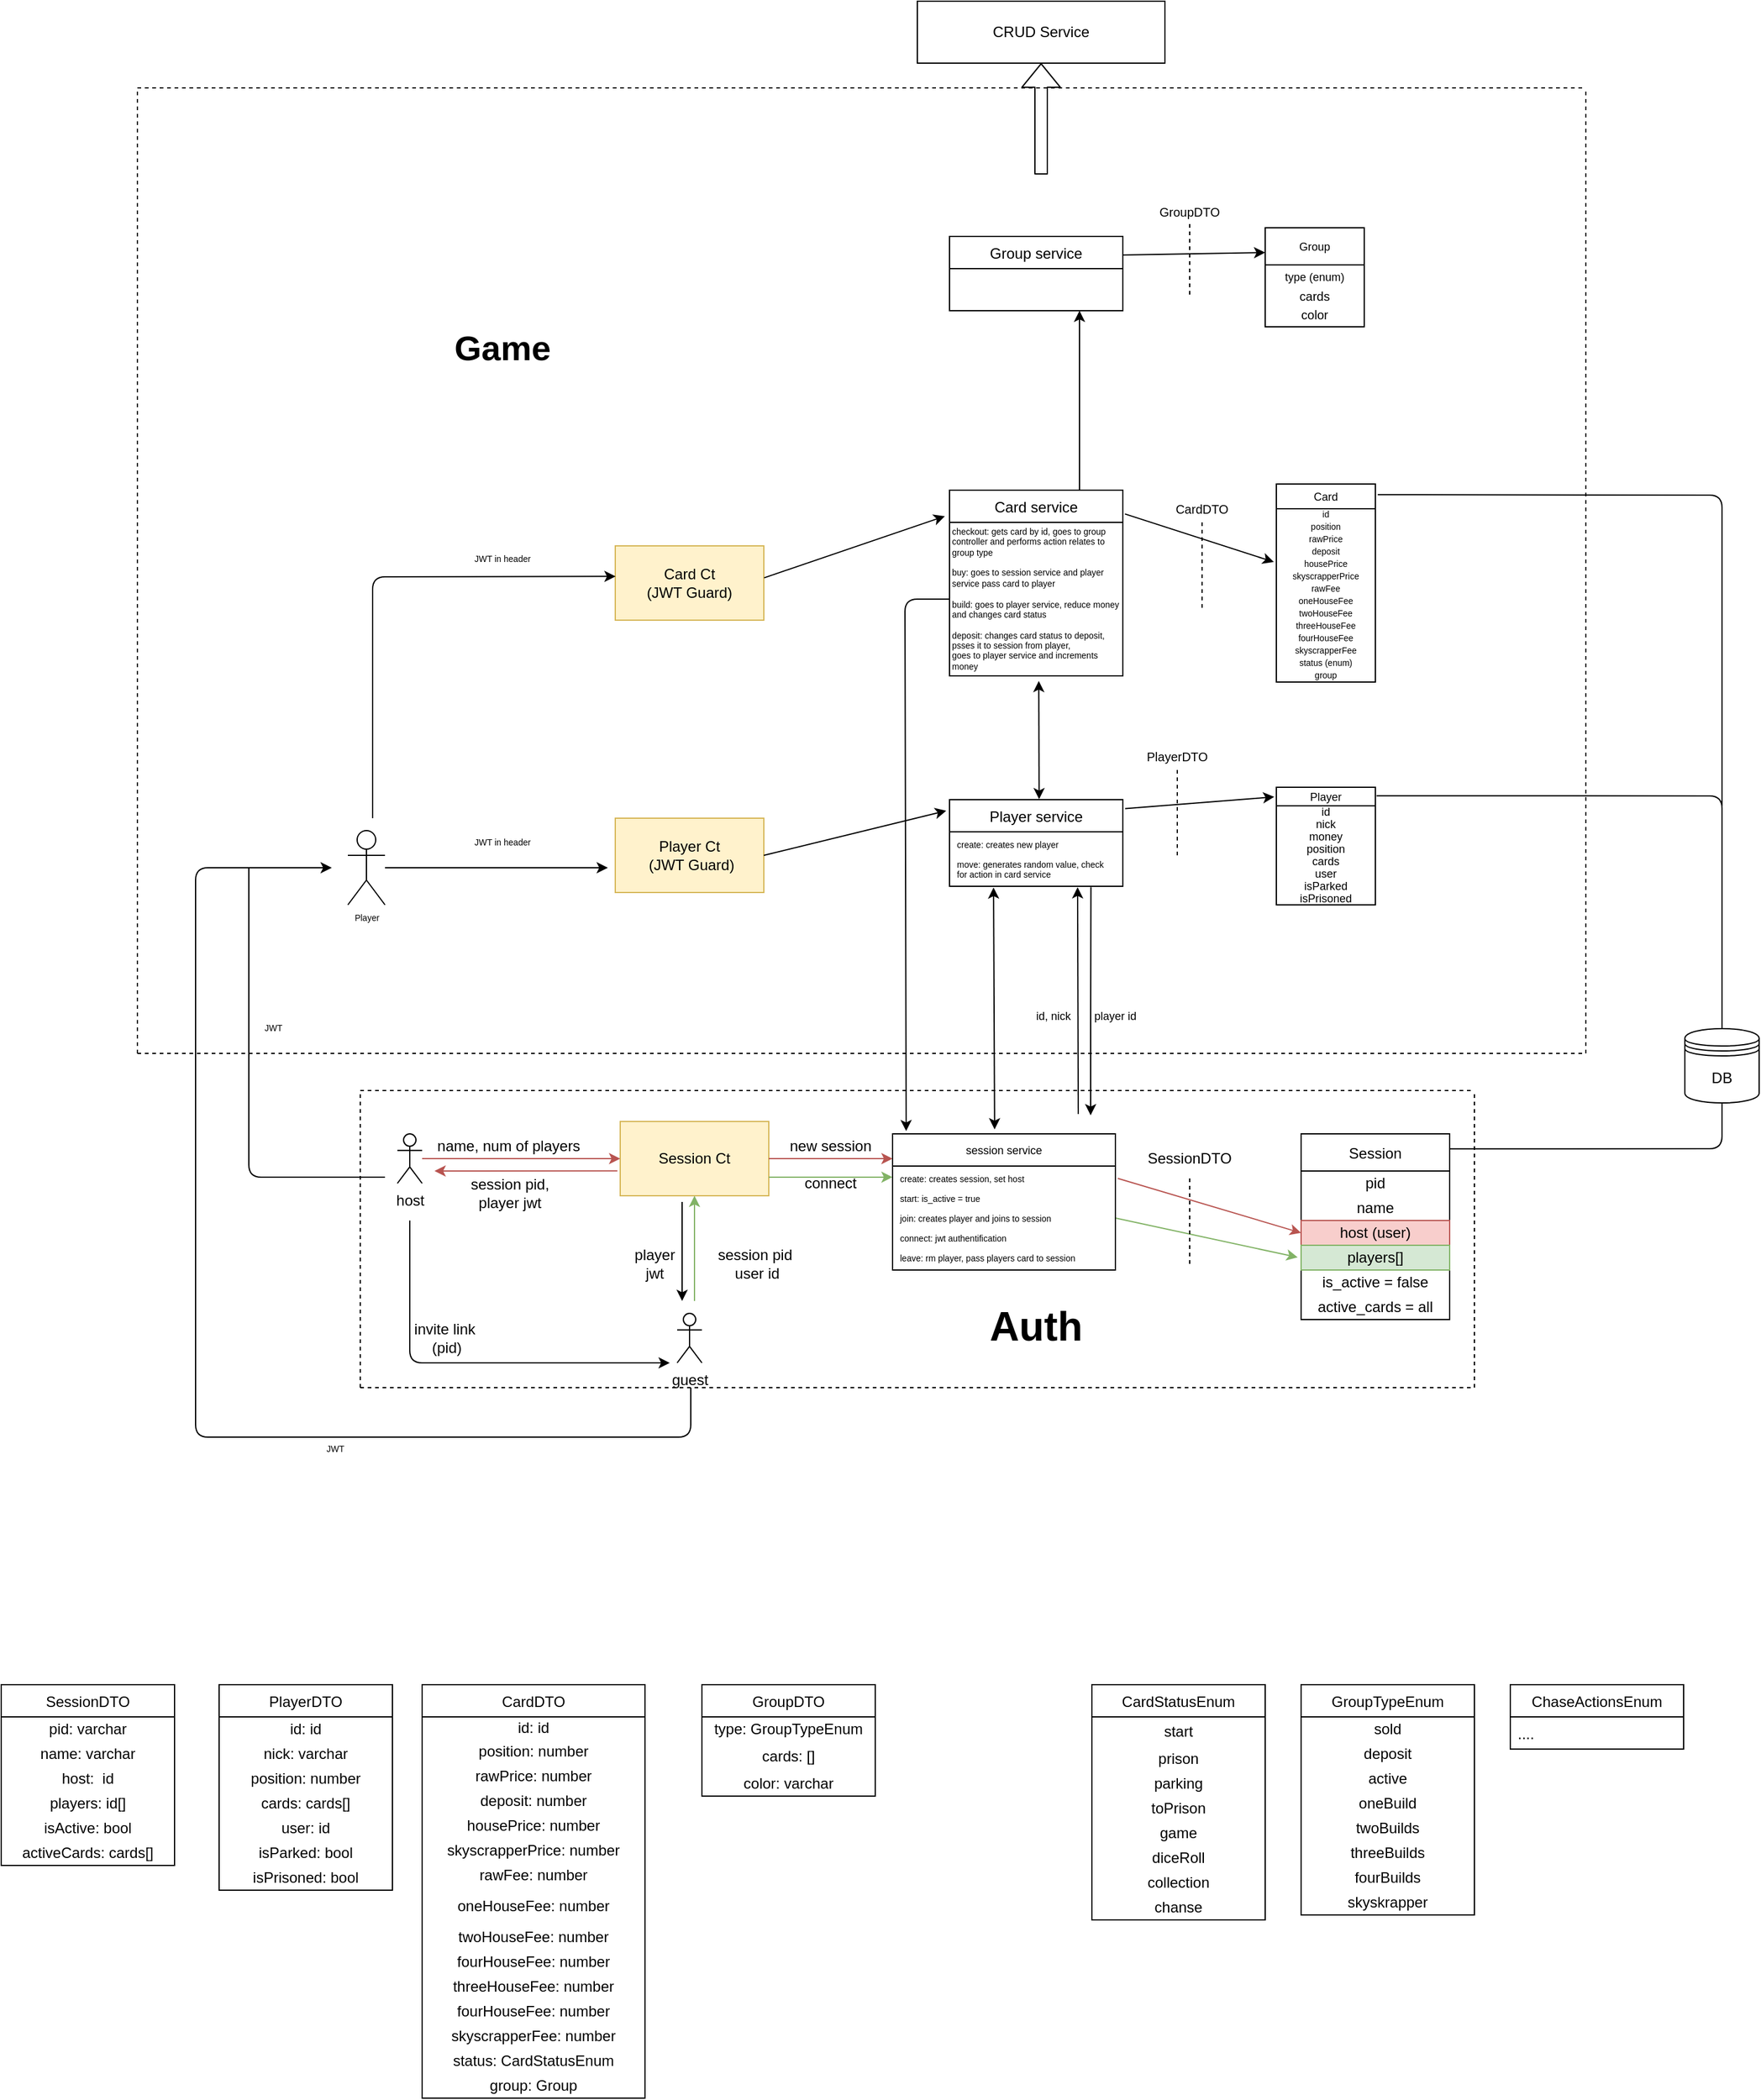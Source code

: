 <mxfile version="13.8.8" type="github"><diagram id="C5RBs43oDa-KdzZeNtuy" name="Page-1"><mxGraphModel dx="1580" dy="1017" grid="1" gridSize="10" guides="1" tooltips="1" connect="1" arrows="1" fold="1" page="1" pageScale="1" pageWidth="2000" pageHeight="2000" math="0" shadow="0"><root><mxCell id="WIyWlLk6GJQsqaUBKTNV-0"/><mxCell id="WIyWlLk6GJQsqaUBKTNV-1" parent="WIyWlLk6GJQsqaUBKTNV-0"/><mxCell id="Bnx8_eOyURfy8ihB1RqW-0" value="host" style="shape=umlActor;verticalLabelPosition=bottom;verticalAlign=top;html=1;outlineConnect=0;" parent="WIyWlLk6GJQsqaUBKTNV-1" vertex="1"><mxGeometry x="420" y="925" width="20" height="40" as="geometry"/></mxCell><mxCell id="Bnx8_eOyURfy8ihB1RqW-2" value="Session Ct" style="rounded=0;whiteSpace=wrap;html=1;fillColor=#fff2cc;strokeColor=#d6b656;" parent="WIyWlLk6GJQsqaUBKTNV-1" vertex="1"><mxGeometry x="600" y="915" width="120" height="60" as="geometry"/></mxCell><mxCell id="Bnx8_eOyURfy8ihB1RqW-3" value="" style="endArrow=classic;html=1;entryX=0;entryY=0.5;entryDx=0;entryDy=0;fillColor=#f8cecc;strokeColor=#b85450;" parent="WIyWlLk6GJQsqaUBKTNV-1" source="Bnx8_eOyURfy8ihB1RqW-0" target="Bnx8_eOyURfy8ihB1RqW-2" edge="1"><mxGeometry width="50" height="50" relative="1" as="geometry"><mxPoint x="440" y="936" as="sourcePoint"/><mxPoint x="750" y="1065" as="targetPoint"/></mxGeometry></mxCell><mxCell id="Bnx8_eOyURfy8ihB1RqW-4" value="name, num of players" style="text;html=1;strokeColor=none;fillColor=none;align=center;verticalAlign=middle;whiteSpace=wrap;rounded=0;" parent="WIyWlLk6GJQsqaUBKTNV-1" vertex="1"><mxGeometry x="440" y="925" width="140" height="20" as="geometry"/></mxCell><mxCell id="Bnx8_eOyURfy8ihB1RqW-5" value="" style="endArrow=classic;html=1;exitX=-0.019;exitY=0.664;exitDx=0;exitDy=0;exitPerimeter=0;fillColor=#f8cecc;strokeColor=#b85450;" parent="WIyWlLk6GJQsqaUBKTNV-1" source="Bnx8_eOyURfy8ihB1RqW-2" edge="1"><mxGeometry width="50" height="50" relative="1" as="geometry"><mxPoint x="700" y="1105" as="sourcePoint"/><mxPoint x="450" y="955" as="targetPoint"/></mxGeometry></mxCell><mxCell id="Bnx8_eOyURfy8ihB1RqW-6" value="session pid,&lt;br&gt;player jwt" style="text;html=1;strokeColor=none;fillColor=none;align=center;verticalAlign=middle;whiteSpace=wrap;rounded=0;" parent="WIyWlLk6GJQsqaUBKTNV-1" vertex="1"><mxGeometry x="471" y="955" width="80" height="35" as="geometry"/></mxCell><mxCell id="Bnx8_eOyURfy8ihB1RqW-7" value="guest" style="shape=umlActor;verticalLabelPosition=bottom;verticalAlign=top;html=1;outlineConnect=0;" parent="WIyWlLk6GJQsqaUBKTNV-1" vertex="1"><mxGeometry x="646" y="1070" width="20" height="40" as="geometry"/></mxCell><mxCell id="Bnx8_eOyURfy8ihB1RqW-15" value="new session" style="text;html=1;strokeColor=none;fillColor=none;align=center;verticalAlign=middle;whiteSpace=wrap;rounded=0;" parent="WIyWlLk6GJQsqaUBKTNV-1" vertex="1"><mxGeometry x="730" y="925" width="80" height="20" as="geometry"/></mxCell><mxCell id="Bnx8_eOyURfy8ihB1RqW-17" value="Session" style="swimlane;fontStyle=0;childLayout=stackLayout;horizontal=1;startSize=30;fillColor=none;horizontalStack=0;resizeParent=1;resizeParentMax=0;resizeLast=0;collapsible=1;marginBottom=0;" parent="WIyWlLk6GJQsqaUBKTNV-1" vertex="1"><mxGeometry x="1150" y="925" width="120" height="150" as="geometry"><mxRectangle x="200" y="170" width="70" height="30" as="alternateBounds"/></mxGeometry></mxCell><mxCell id="Bnx8_eOyURfy8ihB1RqW-24" value="pid" style="text;html=1;strokeColor=none;fillColor=none;align=center;verticalAlign=middle;whiteSpace=wrap;rounded=0;shadow=1;" parent="Bnx8_eOyURfy8ihB1RqW-17" vertex="1"><mxGeometry y="30" width="120" height="20" as="geometry"/></mxCell><mxCell id="Bnx8_eOyURfy8ihB1RqW-25" value="name" style="text;html=1;strokeColor=none;fillColor=none;align=center;verticalAlign=middle;whiteSpace=wrap;rounded=0;" parent="Bnx8_eOyURfy8ihB1RqW-17" vertex="1"><mxGeometry y="50" width="120" height="20" as="geometry"/></mxCell><mxCell id="Bnx8_eOyURfy8ihB1RqW-30" value="host (user)" style="text;html=1;strokeColor=#b85450;fillColor=#f8cecc;align=center;verticalAlign=middle;whiteSpace=wrap;rounded=0;" parent="Bnx8_eOyURfy8ihB1RqW-17" vertex="1"><mxGeometry y="70" width="120" height="20" as="geometry"/></mxCell><mxCell id="Bnx8_eOyURfy8ihB1RqW-26" value="players[]" style="text;html=1;strokeColor=#82b366;fillColor=#d5e8d4;align=center;verticalAlign=middle;whiteSpace=wrap;rounded=0;" parent="Bnx8_eOyURfy8ihB1RqW-17" vertex="1"><mxGeometry y="90" width="120" height="20" as="geometry"/></mxCell><mxCell id="Bnx8_eOyURfy8ihB1RqW-27" value="is_active = false" style="text;html=1;strokeColor=none;fillColor=none;align=center;verticalAlign=middle;whiteSpace=wrap;rounded=0;" parent="Bnx8_eOyURfy8ihB1RqW-17" vertex="1"><mxGeometry y="110" width="120" height="20" as="geometry"/></mxCell><mxCell id="Bnx8_eOyURfy8ihB1RqW-28" value="active_cards = all" style="text;html=1;strokeColor=none;fillColor=none;align=center;verticalAlign=middle;whiteSpace=wrap;rounded=0;" parent="Bnx8_eOyURfy8ihB1RqW-17" vertex="1"><mxGeometry y="130" width="120" height="20" as="geometry"/></mxCell><mxCell id="Bnx8_eOyURfy8ihB1RqW-18" value="&#10;&#10;" style="text;strokeColor=none;fillColor=none;align=left;verticalAlign=top;spacingLeft=4;spacingRight=4;overflow=hidden;rotatable=0;points=[[0,0.5],[1,0.5]];portConstraint=eastwest;" parent="Bnx8_eOyURfy8ihB1RqW-17" vertex="1"><mxGeometry y="150" width="120" as="geometry"/></mxCell><mxCell id="Bnx8_eOyURfy8ihB1RqW-22" value="" style="endArrow=classic;html=1;exitX=1;exitY=0.5;exitDx=0;exitDy=0;fillColor=#f8cecc;strokeColor=#b85450;entryX=0;entryY=0.385;entryDx=0;entryDy=0;entryPerimeter=0;" parent="WIyWlLk6GJQsqaUBKTNV-1" source="Bnx8_eOyURfy8ihB1RqW-2" edge="1"><mxGeometry width="50" height="50" relative="1" as="geometry"><mxPoint x="670" y="1015" as="sourcePoint"/><mxPoint x="820" y="945.025" as="targetPoint"/></mxGeometry></mxCell><mxCell id="Bnx8_eOyURfy8ihB1RqW-32" value="" style="endArrow=classic;html=1;" parent="WIyWlLk6GJQsqaUBKTNV-1" edge="1"><mxGeometry width="50" height="50" relative="1" as="geometry"><mxPoint x="430" y="995" as="sourcePoint"/><mxPoint x="640" y="1110" as="targetPoint"/><Array as="points"><mxPoint x="430" y="1110"/></Array></mxGeometry></mxCell><mxCell id="Bnx8_eOyURfy8ihB1RqW-33" value="invite link&amp;nbsp;&lt;br&gt;(pid)" style="text;html=1;strokeColor=none;fillColor=none;align=center;verticalAlign=middle;whiteSpace=wrap;rounded=0;shadow=1;" parent="WIyWlLk6GJQsqaUBKTNV-1" vertex="1"><mxGeometry x="410" y="1080" width="100" height="20" as="geometry"/></mxCell><mxCell id="Bnx8_eOyURfy8ihB1RqW-35" value="" style="endArrow=classic;html=1;entryX=0.5;entryY=1;entryDx=0;entryDy=0;fillColor=#d5e8d4;strokeColor=#82b366;" parent="WIyWlLk6GJQsqaUBKTNV-1" target="Bnx8_eOyURfy8ihB1RqW-2" edge="1"><mxGeometry width="50" height="50" relative="1" as="geometry"><mxPoint x="660" y="1060" as="sourcePoint"/><mxPoint x="630" y="994.091" as="targetPoint"/></mxGeometry></mxCell><mxCell id="Bnx8_eOyURfy8ihB1RqW-37" value="session pid&lt;br&gt;&amp;nbsp;user id" style="text;html=1;strokeColor=none;fillColor=none;align=center;verticalAlign=middle;whiteSpace=wrap;rounded=0;shadow=1;rotation=0;" parent="WIyWlLk6GJQsqaUBKTNV-1" vertex="1"><mxGeometry x="639" y="1020" width="140" height="20" as="geometry"/></mxCell><mxCell id="Bnx8_eOyURfy8ihB1RqW-38" value="" style="endArrow=classic;html=1;exitX=1;exitY=0.75;exitDx=0;exitDy=0;fillColor=#d5e8d4;strokeColor=#82b366;entryX=0;entryY=0.615;entryDx=0;entryDy=0;entryPerimeter=0;" parent="WIyWlLk6GJQsqaUBKTNV-1" source="Bnx8_eOyURfy8ihB1RqW-2" edge="1"><mxGeometry width="50" height="50" relative="1" as="geometry"><mxPoint x="750" y="1135" as="sourcePoint"/><mxPoint x="820" y="959.975" as="targetPoint"/></mxGeometry></mxCell><mxCell id="Bnx8_eOyURfy8ihB1RqW-39" value="connect" style="text;html=1;strokeColor=none;fillColor=none;align=center;verticalAlign=middle;whiteSpace=wrap;rounded=0;shadow=1;" parent="WIyWlLk6GJQsqaUBKTNV-1" vertex="1"><mxGeometry x="750" y="955" width="40" height="20" as="geometry"/></mxCell><mxCell id="Bnx8_eOyURfy8ihB1RqW-43" value="" style="endArrow=none;dashed=1;html=1;" parent="WIyWlLk6GJQsqaUBKTNV-1" edge="1"><mxGeometry width="50" height="50" relative="1" as="geometry"><mxPoint x="390" y="890" as="sourcePoint"/><mxPoint x="1290" y="890" as="targetPoint"/></mxGeometry></mxCell><mxCell id="Bnx8_eOyURfy8ihB1RqW-44" value="" style="endArrow=none;dashed=1;html=1;" parent="WIyWlLk6GJQsqaUBKTNV-1" edge="1"><mxGeometry width="50" height="50" relative="1" as="geometry"><mxPoint x="390" y="1130" as="sourcePoint"/><mxPoint x="390" y="890" as="targetPoint"/></mxGeometry></mxCell><mxCell id="Bnx8_eOyURfy8ihB1RqW-45" value="" style="endArrow=none;dashed=1;html=1;" parent="WIyWlLk6GJQsqaUBKTNV-1" edge="1"><mxGeometry width="50" height="50" relative="1" as="geometry"><mxPoint x="390" y="1130" as="sourcePoint"/><mxPoint x="1290" y="1130" as="targetPoint"/></mxGeometry></mxCell><mxCell id="Bnx8_eOyURfy8ihB1RqW-46" value="" style="endArrow=none;dashed=1;html=1;" parent="WIyWlLk6GJQsqaUBKTNV-1" edge="1"><mxGeometry width="50" height="50" relative="1" as="geometry"><mxPoint x="1290" y="1130" as="sourcePoint"/><mxPoint x="1290" y="890" as="targetPoint"/></mxGeometry></mxCell><mxCell id="Bnx8_eOyURfy8ihB1RqW-54" value="" style="endArrow=classic;html=1;" parent="WIyWlLk6GJQsqaUBKTNV-1" edge="1"><mxGeometry width="50" height="50" relative="1" as="geometry"><mxPoint x="650" y="980" as="sourcePoint"/><mxPoint x="650" y="1060" as="targetPoint"/></mxGeometry></mxCell><mxCell id="Bnx8_eOyURfy8ihB1RqW-57" value="player jwt" style="text;html=1;strokeColor=none;fillColor=none;align=center;verticalAlign=middle;whiteSpace=wrap;rounded=0;shadow=1;" parent="WIyWlLk6GJQsqaUBKTNV-1" vertex="1"><mxGeometry x="608" y="1020" width="40" height="20" as="geometry"/></mxCell><mxCell id="Bnx8_eOyURfy8ihB1RqW-60" value="" style="endArrow=classic;html=1;entryX=0;entryY=0.5;entryDx=0;entryDy=0;fillColor=#f8cecc;strokeColor=#b85450;" parent="WIyWlLk6GJQsqaUBKTNV-1" target="Bnx8_eOyURfy8ihB1RqW-30" edge="1"><mxGeometry width="50" height="50" relative="1" as="geometry"><mxPoint x="1002" y="961" as="sourcePoint"/><mxPoint x="990" y="1020" as="targetPoint"/></mxGeometry></mxCell><mxCell id="Bnx8_eOyURfy8ihB1RqW-61" value="" style="endArrow=classic;html=1;entryX=-0.023;entryY=0.488;entryDx=0;entryDy=0;entryPerimeter=0;exitX=1;exitY=0.5;exitDx=0;exitDy=0;fillColor=#d5e8d4;strokeColor=#82b366;" parent="WIyWlLk6GJQsqaUBKTNV-1" source="Bnx8_eOyURfy8ihB1RqW-78" target="Bnx8_eOyURfy8ihB1RqW-26" edge="1"><mxGeometry width="50" height="50" relative="1" as="geometry"><mxPoint x="1001.08" y="972.845" as="sourcePoint"/><mxPoint x="1000" y="1025" as="targetPoint"/></mxGeometry></mxCell><mxCell id="Bnx8_eOyURfy8ihB1RqW-69" value="" style="endArrow=classic;html=1;fontSize=9;entryX=0.739;entryY=1.017;entryDx=0;entryDy=0;entryPerimeter=0;" parent="WIyWlLk6GJQsqaUBKTNV-1" target="Bnx8_eOyURfy8ihB1RqW-118" edge="1"><mxGeometry width="50" height="50" relative="1" as="geometry"><mxPoint x="970" y="909" as="sourcePoint"/><mxPoint x="970" y="780" as="targetPoint"/></mxGeometry></mxCell><mxCell id="Bnx8_eOyURfy8ihB1RqW-70" value="" style="endArrow=classic;html=1;fontSize=10;exitX=0.816;exitY=1.013;exitDx=0;exitDy=0;exitPerimeter=0;" parent="WIyWlLk6GJQsqaUBKTNV-1" source="Bnx8_eOyURfy8ihB1RqW-118" edge="1"><mxGeometry width="50" height="50" relative="1" as="geometry"><mxPoint x="980" y="780" as="sourcePoint"/><mxPoint x="980" y="910" as="targetPoint"/><Array as="points"><mxPoint x="980" y="840"/></Array></mxGeometry></mxCell><mxCell id="Bnx8_eOyURfy8ihB1RqW-71" value="Auth" style="text;html=1;strokeColor=none;fillColor=none;align=center;verticalAlign=middle;whiteSpace=wrap;rounded=0;shadow=0;fontSize=33;fontStyle=1" parent="WIyWlLk6GJQsqaUBKTNV-1" vertex="1"><mxGeometry x="916" y="1070" width="40" height="20" as="geometry"/></mxCell><mxCell id="Bnx8_eOyURfy8ihB1RqW-72" value="id, nick" style="text;html=1;strokeColor=none;fillColor=none;align=center;verticalAlign=middle;whiteSpace=wrap;rounded=0;shadow=0;fontSize=9;" parent="WIyWlLk6GJQsqaUBKTNV-1" vertex="1"><mxGeometry x="930" y="820" width="40" height="20" as="geometry"/></mxCell><mxCell id="Bnx8_eOyURfy8ihB1RqW-73" value="player id" style="text;html=1;strokeColor=none;fillColor=none;align=center;verticalAlign=middle;whiteSpace=wrap;rounded=0;shadow=0;fontSize=9;" parent="WIyWlLk6GJQsqaUBKTNV-1" vertex="1"><mxGeometry x="980" y="820" width="40" height="20" as="geometry"/></mxCell><mxCell id="Bnx8_eOyURfy8ihB1RqW-77" value="session service" style="swimlane;fontStyle=0;childLayout=stackLayout;horizontal=1;startSize=26;fillColor=none;horizontalStack=0;resizeParent=1;resizeParentMax=0;resizeLast=0;collapsible=1;marginBottom=0;shadow=0;fontSize=9;" parent="WIyWlLk6GJQsqaUBKTNV-1" vertex="1"><mxGeometry x="820" y="925" width="180" height="110" as="geometry"/></mxCell><mxCell id="Bnx8_eOyURfy8ihB1RqW-78" value="create: creates session, set host&#10;&#10;start: is_active = true&#10;&#10;join: creates player and joins to session &#10;&#10;connect: jwt authentification &#10;&#10;leave: rm player, pass players card to session" style="text;strokeColor=none;fillColor=none;align=left;verticalAlign=top;spacingLeft=4;spacingRight=4;overflow=hidden;rotatable=0;points=[[0,0.5],[1,0.5]];portConstraint=eastwest;fontSize=7;" parent="Bnx8_eOyURfy8ihB1RqW-77" vertex="1"><mxGeometry y="26" width="180" height="84" as="geometry"/></mxCell><mxCell id="Bnx8_eOyURfy8ihB1RqW-82" value="Player" style="swimlane;fontStyle=0;childLayout=stackLayout;horizontal=1;startSize=15;fillColor=none;horizontalStack=0;resizeParent=1;resizeParentMax=0;resizeLast=0;collapsible=1;marginBottom=0;fontSize=9;" parent="WIyWlLk6GJQsqaUBKTNV-1" vertex="1"><mxGeometry x="1130" y="645" width="80" height="95" as="geometry"><mxRectangle x="200" y="170" width="70" height="30" as="alternateBounds"/></mxGeometry></mxCell><mxCell id="Bnx8_eOyURfy8ihB1RqW-83" value="id" style="text;html=1;strokeColor=none;fillColor=none;align=center;verticalAlign=middle;whiteSpace=wrap;rounded=0;shadow=1;fontSize=9;" parent="Bnx8_eOyURfy8ihB1RqW-82" vertex="1"><mxGeometry y="15" width="80" height="10" as="geometry"/></mxCell><mxCell id="Bnx8_eOyURfy8ihB1RqW-84" value="nick" style="text;html=1;strokeColor=none;fillColor=none;align=center;verticalAlign=middle;whiteSpace=wrap;rounded=0;fontSize=9;" parent="Bnx8_eOyURfy8ihB1RqW-82" vertex="1"><mxGeometry y="25" width="80" height="10" as="geometry"/></mxCell><mxCell id="Bnx8_eOyURfy8ihB1RqW-87" value="money" style="text;html=1;strokeColor=none;fillColor=none;align=center;verticalAlign=middle;whiteSpace=wrap;rounded=0;fontSize=9;" parent="Bnx8_eOyURfy8ihB1RqW-82" vertex="1"><mxGeometry y="35" width="80" height="10" as="geometry"/></mxCell><mxCell id="Bnx8_eOyURfy8ihB1RqW-88" value="position" style="text;html=1;strokeColor=none;fillColor=none;align=center;verticalAlign=middle;whiteSpace=wrap;rounded=0;fontSize=9;" parent="Bnx8_eOyURfy8ihB1RqW-82" vertex="1"><mxGeometry y="45" width="80" height="10" as="geometry"/></mxCell><mxCell id="Bnx8_eOyURfy8ihB1RqW-94" value="cards" style="text;html=1;strokeColor=none;fillColor=none;align=center;verticalAlign=middle;whiteSpace=wrap;rounded=0;shadow=0;fontSize=9;" parent="Bnx8_eOyURfy8ihB1RqW-82" vertex="1"><mxGeometry y="55" width="80" height="10" as="geometry"/></mxCell><mxCell id="Bnx8_eOyURfy8ihB1RqW-95" value="user" style="text;html=1;strokeColor=none;fillColor=none;align=center;verticalAlign=middle;whiteSpace=wrap;rounded=0;shadow=0;fontSize=9;" parent="Bnx8_eOyURfy8ihB1RqW-82" vertex="1"><mxGeometry y="65" width="80" height="10" as="geometry"/></mxCell><mxCell id="Bnx8_eOyURfy8ihB1RqW-89" value="&#10;&#10;" style="text;strokeColor=none;fillColor=none;align=left;verticalAlign=top;spacingLeft=4;spacingRight=4;overflow=hidden;rotatable=0;points=[[0,0.5],[1,0.5]];portConstraint=eastwest;fontSize=9;" parent="Bnx8_eOyURfy8ihB1RqW-82" vertex="1"><mxGeometry y="75" width="80" as="geometry"/></mxCell><mxCell id="Bnx8_eOyURfy8ihB1RqW-97" value="isParked" style="text;html=1;strokeColor=none;fillColor=none;align=center;verticalAlign=middle;whiteSpace=wrap;rounded=0;shadow=0;fontSize=9;" parent="Bnx8_eOyURfy8ihB1RqW-82" vertex="1"><mxGeometry y="75" width="80" height="10" as="geometry"/></mxCell><mxCell id="Bnx8_eOyURfy8ihB1RqW-98" value="isPrisoned" style="text;html=1;strokeColor=none;fillColor=none;align=center;verticalAlign=middle;whiteSpace=wrap;rounded=0;shadow=0;fontSize=9;" parent="Bnx8_eOyURfy8ihB1RqW-82" vertex="1"><mxGeometry y="85" width="80" height="10" as="geometry"/></mxCell><mxCell id="Bnx8_eOyURfy8ihB1RqW-100" value="" style="shape=datastore;whiteSpace=wrap;html=1;shadow=0;fontSize=12;" parent="WIyWlLk6GJQsqaUBKTNV-1" vertex="1"><mxGeometry x="1460" y="840" width="60" height="60" as="geometry"/></mxCell><mxCell id="Bnx8_eOyURfy8ihB1RqW-101" value="DB" style="text;html=1;strokeColor=none;fillColor=none;align=center;verticalAlign=middle;whiteSpace=wrap;rounded=0;shadow=0;fontSize=12;" parent="WIyWlLk6GJQsqaUBKTNV-1" vertex="1"><mxGeometry x="1470" y="870" width="40" height="20" as="geometry"/></mxCell><mxCell id="Bnx8_eOyURfy8ihB1RqW-107" value="" style="endArrow=none;html=1;fontSize=12;exitX=1;exitY=0.081;exitDx=0;exitDy=0;exitPerimeter=0;entryX=0.5;entryY=1;entryDx=0;entryDy=0;" parent="WIyWlLk6GJQsqaUBKTNV-1" source="Bnx8_eOyURfy8ihB1RqW-17" target="Bnx8_eOyURfy8ihB1RqW-100" edge="1"><mxGeometry width="50" height="50" relative="1" as="geometry"><mxPoint x="1350" y="950" as="sourcePoint"/><mxPoint x="1400" y="900" as="targetPoint"/><Array as="points"><mxPoint x="1490" y="937"/></Array></mxGeometry></mxCell><mxCell id="Bnx8_eOyURfy8ihB1RqW-108" value="" style="endArrow=none;html=1;fontSize=12;exitX=1.011;exitY=0.072;exitDx=0;exitDy=0;exitPerimeter=0;entryX=0.5;entryY=0;entryDx=0;entryDy=0;" parent="WIyWlLk6GJQsqaUBKTNV-1" source="Bnx8_eOyURfy8ihB1RqW-82" target="Bnx8_eOyURfy8ihB1RqW-100" edge="1"><mxGeometry width="50" height="50" relative="1" as="geometry"><mxPoint x="1240" y="720" as="sourcePoint"/><mxPoint x="1350" y="846" as="targetPoint"/><Array as="points"><mxPoint x="1490" y="652"/></Array></mxGeometry></mxCell><mxCell id="Bnx8_eOyURfy8ihB1RqW-115" value="Player service" style="swimlane;fontStyle=0;childLayout=stackLayout;horizontal=1;startSize=26;fillColor=none;horizontalStack=0;resizeParent=1;resizeParentMax=0;resizeLast=0;collapsible=1;marginBottom=0;shadow=0;fontSize=12;" parent="WIyWlLk6GJQsqaUBKTNV-1" vertex="1"><mxGeometry x="866" y="655" width="140" height="70" as="geometry"><mxRectangle x="866" y="640" width="110" height="26" as="alternateBounds"/></mxGeometry></mxCell><mxCell id="Bnx8_eOyURfy8ihB1RqW-118" value="create: creates new player&#10;&#10;move: generates random value, check &#10;for action in card service&#10;&#10;" style="text;strokeColor=none;fillColor=none;align=left;verticalAlign=top;spacingLeft=4;spacingRight=4;overflow=hidden;rotatable=0;points=[[0,0.5],[1,0.5]];portConstraint=eastwest;fontSize=7;" parent="Bnx8_eOyURfy8ihB1RqW-115" vertex="1"><mxGeometry y="26" width="140" height="44" as="geometry"/></mxCell><mxCell id="Bnx8_eOyURfy8ihB1RqW-119" value="" style="endArrow=classic;html=1;fontSize=7;fontColor=#000000;exitX=1.013;exitY=0.103;exitDx=0;exitDy=0;exitPerimeter=0;entryX=-0.021;entryY=0.082;entryDx=0;entryDy=0;entryPerimeter=0;" parent="WIyWlLk6GJQsqaUBKTNV-1" source="Bnx8_eOyURfy8ihB1RqW-115" target="Bnx8_eOyURfy8ihB1RqW-82" edge="1"><mxGeometry width="50" height="50" relative="1" as="geometry"><mxPoint x="1000" y="790" as="sourcePoint"/><mxPoint x="1050" y="740" as="targetPoint"/></mxGeometry></mxCell><mxCell id="Bnx8_eOyURfy8ihB1RqW-120" value="" style="endArrow=none;dashed=1;html=1;fontSize=7;fontColor=#000000;" parent="WIyWlLk6GJQsqaUBKTNV-1" edge="1"><mxGeometry width="50" height="50" relative="1" as="geometry"><mxPoint x="1050" y="700" as="sourcePoint"/><mxPoint x="1050" y="630" as="targetPoint"/></mxGeometry></mxCell><mxCell id="Bnx8_eOyURfy8ihB1RqW-121" value="PlayerDTO" style="text;html=1;strokeColor=none;fillColor=none;align=center;verticalAlign=middle;whiteSpace=wrap;rounded=0;shadow=0;fontSize=10;fontColor=#000000;" parent="WIyWlLk6GJQsqaUBKTNV-1" vertex="1"><mxGeometry x="1030" y="610" width="40" height="20" as="geometry"/></mxCell><mxCell id="Bnx8_eOyURfy8ihB1RqW-122" value="" style="endArrow=none;dashed=1;html=1;fontSize=7;fontColor=#000000;" parent="WIyWlLk6GJQsqaUBKTNV-1" edge="1"><mxGeometry width="50" height="50" relative="1" as="geometry"><mxPoint x="1060" y="1030" as="sourcePoint"/><mxPoint x="1060" y="960" as="targetPoint"/></mxGeometry></mxCell><mxCell id="Bnx8_eOyURfy8ihB1RqW-123" value="SessionDTO" style="text;html=1;strokeColor=none;fillColor=none;align=center;verticalAlign=middle;whiteSpace=wrap;rounded=0;" parent="WIyWlLk6GJQsqaUBKTNV-1" vertex="1"><mxGeometry x="1040" y="935" width="40" height="20" as="geometry"/></mxCell><mxCell id="Bnx8_eOyURfy8ihB1RqW-125" value="Card service" style="swimlane;fontStyle=0;childLayout=stackLayout;horizontal=1;startSize=26;fillColor=none;horizontalStack=0;resizeParent=1;resizeParentMax=0;resizeLast=0;collapsible=1;marginBottom=0;shadow=0;fontSize=12;fontColor=#000000;" parent="WIyWlLk6GJQsqaUBKTNV-1" vertex="1"><mxGeometry x="866" y="405" width="140" height="150" as="geometry"><mxRectangle x="866" y="430" width="100" height="26" as="alternateBounds"/></mxGeometry></mxCell><mxCell id="Bnx8_eOyURfy8ihB1RqW-198" value="checkout: gets card by id, goes to group controller and performs action relates to&amp;nbsp;&lt;br&gt;group type&lt;br&gt;&lt;br&gt;&lt;span&gt;buy: goes to session service and player service pass card&amp;nbsp;&lt;/span&gt;&lt;span&gt;to player&lt;br&gt;&lt;/span&gt;&lt;br&gt;&lt;span&gt;build: goes to player service, reduce money&lt;br&gt;&lt;/span&gt;&lt;span&gt;and changes card status&amp;nbsp;&lt;br&gt;&lt;/span&gt;&lt;br&gt;&lt;span&gt;deposit: changes card status to deposit,&lt;br&gt;psses it to session from player,&lt;br&gt;goes to player service and increments&amp;nbsp;&lt;br&gt;money&lt;br&gt;&lt;/span&gt;" style="text;html=1;strokeColor=none;fillColor=none;align=left;verticalAlign=middle;whiteSpace=wrap;rounded=0;shadow=0;fontSize=7;fontColor=#000000;" parent="Bnx8_eOyURfy8ihB1RqW-125" vertex="1"><mxGeometry y="26" width="140" height="124" as="geometry"/></mxCell><mxCell id="Bnx8_eOyURfy8ihB1RqW-129" value="Group service" style="swimlane;fontStyle=0;childLayout=stackLayout;horizontal=1;startSize=26;fillColor=none;horizontalStack=0;resizeParent=1;resizeParentMax=0;resizeLast=0;collapsible=1;marginBottom=0;shadow=0;fontSize=12;fontColor=#000000;" parent="WIyWlLk6GJQsqaUBKTNV-1" vertex="1"><mxGeometry x="866" y="200" width="140" height="60" as="geometry"/></mxCell><mxCell id="Bnx8_eOyURfy8ihB1RqW-130" value="Card" style="swimlane;fontStyle=0;childLayout=stackLayout;horizontal=1;startSize=20;fillColor=none;horizontalStack=0;resizeParent=1;resizeParentMax=0;resizeLast=0;collapsible=1;marginBottom=0;fontSize=9;" parent="WIyWlLk6GJQsqaUBKTNV-1" vertex="1"><mxGeometry x="1130" y="400" width="80" height="160" as="geometry"><mxRectangle x="200" y="170" width="70" height="30" as="alternateBounds"/></mxGeometry></mxCell><mxCell id="Bnx8_eOyURfy8ihB1RqW-131" value="id" style="text;html=1;strokeColor=none;fillColor=none;align=center;verticalAlign=middle;whiteSpace=wrap;rounded=0;shadow=1;fontSize=7;" parent="Bnx8_eOyURfy8ihB1RqW-130" vertex="1"><mxGeometry y="20" width="80" height="10" as="geometry"/></mxCell><mxCell id="Bnx8_eOyURfy8ihB1RqW-137" value="&#10;&#10;" style="text;strokeColor=none;fillColor=none;align=left;verticalAlign=top;spacingLeft=4;spacingRight=4;overflow=hidden;rotatable=0;points=[[0,0.5],[1,0.5]];portConstraint=eastwest;fontSize=9;" parent="Bnx8_eOyURfy8ihB1RqW-130" vertex="1"><mxGeometry y="30" width="80" as="geometry"/></mxCell><mxCell id="Bnx8_eOyURfy8ihB1RqW-166" value="position" style="text;html=1;strokeColor=none;fillColor=none;align=center;verticalAlign=middle;whiteSpace=wrap;rounded=0;shadow=0;fontSize=7;fontColor=#000000;" parent="Bnx8_eOyURfy8ihB1RqW-130" vertex="1"><mxGeometry y="30" width="80" height="10" as="geometry"/></mxCell><mxCell id="Bnx8_eOyURfy8ihB1RqW-171" value="rawPrice" style="text;html=1;strokeColor=none;fillColor=none;align=center;verticalAlign=middle;whiteSpace=wrap;rounded=0;shadow=0;fontSize=7;fontColor=#000000;" parent="Bnx8_eOyURfy8ihB1RqW-130" vertex="1"><mxGeometry y="40" width="80" height="10" as="geometry"/></mxCell><mxCell id="Bnx8_eOyURfy8ihB1RqW-170" value="deposit" style="text;html=1;strokeColor=none;fillColor=none;align=center;verticalAlign=middle;whiteSpace=wrap;rounded=0;shadow=0;fontSize=7;fontColor=#000000;" parent="Bnx8_eOyURfy8ihB1RqW-130" vertex="1"><mxGeometry y="50" width="80" height="10" as="geometry"/></mxCell><mxCell id="Bnx8_eOyURfy8ihB1RqW-168" value="housePrice" style="text;html=1;strokeColor=none;fillColor=none;align=center;verticalAlign=middle;whiteSpace=wrap;rounded=0;shadow=0;fontSize=7;fontColor=#000000;" parent="Bnx8_eOyURfy8ihB1RqW-130" vertex="1"><mxGeometry y="60" width="80" height="10" as="geometry"/></mxCell><mxCell id="Bnx8_eOyURfy8ihB1RqW-167" value="skyscrapperPrice" style="text;html=1;strokeColor=none;fillColor=none;align=center;verticalAlign=middle;whiteSpace=wrap;rounded=0;shadow=0;fontSize=7;fontColor=#000000;" parent="Bnx8_eOyURfy8ihB1RqW-130" vertex="1"><mxGeometry y="70" width="80" height="10" as="geometry"/></mxCell><mxCell id="Bnx8_eOyURfy8ihB1RqW-169" value="rawFee" style="text;html=1;strokeColor=none;fillColor=none;align=center;verticalAlign=middle;whiteSpace=wrap;rounded=0;shadow=0;fontSize=7;fontColor=#000000;" parent="Bnx8_eOyURfy8ihB1RqW-130" vertex="1"><mxGeometry y="80" width="80" height="10" as="geometry"/></mxCell><mxCell id="Bnx8_eOyURfy8ihB1RqW-178" value="oneHouseFee" style="text;html=1;strokeColor=none;fillColor=none;align=center;verticalAlign=middle;whiteSpace=wrap;rounded=0;shadow=0;fontSize=7;fontColor=#000000;" parent="Bnx8_eOyURfy8ihB1RqW-130" vertex="1"><mxGeometry y="90" width="80" height="10" as="geometry"/></mxCell><mxCell id="Bnx8_eOyURfy8ihB1RqW-177" value="twoHouseFee" style="text;html=1;strokeColor=none;fillColor=none;align=center;verticalAlign=middle;whiteSpace=wrap;rounded=0;shadow=0;fontSize=7;fontColor=#000000;" parent="Bnx8_eOyURfy8ihB1RqW-130" vertex="1"><mxGeometry y="100" width="80" height="10" as="geometry"/></mxCell><mxCell id="Bnx8_eOyURfy8ihB1RqW-173" value="threeHouseFee" style="text;html=1;strokeColor=none;fillColor=none;align=center;verticalAlign=middle;whiteSpace=wrap;rounded=0;shadow=0;fontSize=7;fontColor=#000000;" parent="Bnx8_eOyURfy8ihB1RqW-130" vertex="1"><mxGeometry y="110" width="80" height="10" as="geometry"/></mxCell><mxCell id="Bnx8_eOyURfy8ihB1RqW-174" value="fourHouseFee" style="text;html=1;strokeColor=none;fillColor=none;align=center;verticalAlign=middle;whiteSpace=wrap;rounded=0;shadow=0;fontSize=7;fontColor=#000000;" parent="Bnx8_eOyURfy8ihB1RqW-130" vertex="1"><mxGeometry y="120" width="80" height="10" as="geometry"/></mxCell><mxCell id="Bnx8_eOyURfy8ihB1RqW-175" value="skyscrapperFee" style="text;html=1;strokeColor=none;fillColor=none;align=center;verticalAlign=middle;whiteSpace=wrap;rounded=0;shadow=0;fontSize=7;fontColor=#000000;" parent="Bnx8_eOyURfy8ihB1RqW-130" vertex="1"><mxGeometry y="130" width="80" height="10" as="geometry"/></mxCell><mxCell id="Bnx8_eOyURfy8ihB1RqW-176" value="status (enum)" style="text;html=1;strokeColor=none;fillColor=none;align=center;verticalAlign=middle;whiteSpace=wrap;rounded=0;shadow=0;fontSize=7;fontColor=#000000;" parent="Bnx8_eOyURfy8ihB1RqW-130" vertex="1"><mxGeometry y="140" width="80" height="10" as="geometry"/></mxCell><mxCell id="Bnx8_eOyURfy8ihB1RqW-179" value="group" style="text;html=1;strokeColor=none;fillColor=none;align=center;verticalAlign=middle;whiteSpace=wrap;rounded=0;shadow=0;fontSize=7;fontColor=#000000;" parent="Bnx8_eOyURfy8ihB1RqW-130" vertex="1"><mxGeometry y="150" width="80" height="10" as="geometry"/></mxCell><mxCell id="Bnx8_eOyURfy8ihB1RqW-140" value="" style="endArrow=classic;html=1;fontSize=7;fontColor=#000000;exitX=1.012;exitY=0.128;exitDx=0;exitDy=0;exitPerimeter=0;" parent="WIyWlLk6GJQsqaUBKTNV-1" source="Bnx8_eOyURfy8ihB1RqW-125" edge="1"><mxGeometry width="50" height="50" relative="1" as="geometry"><mxPoint x="1070" y="620" as="sourcePoint"/><mxPoint x="1128" y="463" as="targetPoint"/></mxGeometry></mxCell><mxCell id="Bnx8_eOyURfy8ihB1RqW-141" value="" style="endArrow=none;dashed=1;html=1;fontSize=7;fontColor=#000000;" parent="WIyWlLk6GJQsqaUBKTNV-1" edge="1"><mxGeometry width="50" height="50" relative="1" as="geometry"><mxPoint x="1070" y="500" as="sourcePoint"/><mxPoint x="1070" y="430" as="targetPoint"/></mxGeometry></mxCell><mxCell id="Bnx8_eOyURfy8ihB1RqW-142" value="CardDTO" style="text;html=1;strokeColor=none;fillColor=none;align=center;verticalAlign=middle;whiteSpace=wrap;rounded=0;shadow=0;fontSize=10;fontColor=#000000;" parent="WIyWlLk6GJQsqaUBKTNV-1" vertex="1"><mxGeometry x="1050" y="410" width="40" height="20" as="geometry"/></mxCell><mxCell id="Bnx8_eOyURfy8ihB1RqW-143" value="Group" style="swimlane;fontStyle=0;childLayout=stackLayout;horizontal=1;startSize=30;fillColor=none;horizontalStack=0;resizeParent=1;resizeParentMax=0;resizeLast=0;collapsible=1;marginBottom=0;fontSize=9;" parent="WIyWlLk6GJQsqaUBKTNV-1" vertex="1"><mxGeometry x="1121" y="193" width="80" height="80" as="geometry"><mxRectangle x="200" y="170" width="70" height="30" as="alternateBounds"/></mxGeometry></mxCell><mxCell id="Bnx8_eOyURfy8ihB1RqW-144" value="type (enum)" style="text;html=1;strokeColor=none;fillColor=none;align=center;verticalAlign=middle;whiteSpace=wrap;rounded=0;shadow=1;fontSize=9;" parent="Bnx8_eOyURfy8ihB1RqW-143" vertex="1"><mxGeometry y="30" width="80" height="20" as="geometry"/></mxCell><mxCell id="Bnx8_eOyURfy8ihB1RqW-182" value="cards" style="text;html=1;strokeColor=none;fillColor=none;align=center;verticalAlign=middle;whiteSpace=wrap;rounded=0;shadow=0;fontSize=10;fontColor=#000000;" parent="Bnx8_eOyURfy8ihB1RqW-143" vertex="1"><mxGeometry y="50" width="80" height="10" as="geometry"/></mxCell><mxCell id="Bnx8_eOyURfy8ihB1RqW-183" value="color" style="text;html=1;strokeColor=none;fillColor=none;align=center;verticalAlign=middle;whiteSpace=wrap;rounded=0;shadow=0;fontSize=10;fontColor=#000000;" parent="Bnx8_eOyURfy8ihB1RqW-143" vertex="1"><mxGeometry y="60" width="80" height="20" as="geometry"/></mxCell><mxCell id="Bnx8_eOyURfy8ihB1RqW-145" value="&#10;&#10;" style="text;strokeColor=none;fillColor=none;align=left;verticalAlign=top;spacingLeft=4;spacingRight=4;overflow=hidden;rotatable=0;points=[[0,0.5],[1,0.5]];portConstraint=eastwest;fontSize=9;" parent="Bnx8_eOyURfy8ihB1RqW-143" vertex="1"><mxGeometry y="80" width="80" as="geometry"/></mxCell><mxCell id="Bnx8_eOyURfy8ihB1RqW-146" value="" style="endArrow=classic;html=1;fontSize=7;fontColor=#000000;exitX=1;exitY=0.25;exitDx=0;exitDy=0;entryX=0;entryY=0.25;entryDx=0;entryDy=0;" parent="WIyWlLk6GJQsqaUBKTNV-1" source="Bnx8_eOyURfy8ihB1RqW-129" target="Bnx8_eOyURfy8ihB1RqW-143" edge="1"><mxGeometry width="50" height="50" relative="1" as="geometry"><mxPoint x="1120" y="360" as="sourcePoint"/><mxPoint x="1170" y="310" as="targetPoint"/></mxGeometry></mxCell><mxCell id="Bnx8_eOyURfy8ihB1RqW-147" value="" style="endArrow=none;dashed=1;html=1;fontSize=7;fontColor=#000000;" parent="WIyWlLk6GJQsqaUBKTNV-1" edge="1"><mxGeometry width="50" height="50" relative="1" as="geometry"><mxPoint x="1060" y="190" as="sourcePoint"/><mxPoint x="1060" y="250" as="targetPoint"/></mxGeometry></mxCell><mxCell id="Bnx8_eOyURfy8ihB1RqW-148" value="GroupDTO" style="text;html=1;strokeColor=none;fillColor=none;align=center;verticalAlign=middle;whiteSpace=wrap;rounded=0;shadow=0;fontSize=10;fontColor=#000000;" parent="WIyWlLk6GJQsqaUBKTNV-1" vertex="1"><mxGeometry x="1040" y="170" width="40" height="20" as="geometry"/></mxCell><mxCell id="Bnx8_eOyURfy8ihB1RqW-149" value="Player Ct&lt;br&gt;&amp;nbsp;(JWT Guard)" style="rounded=0;whiteSpace=wrap;html=1;fillColor=#fff2cc;strokeColor=#d6b656;" parent="WIyWlLk6GJQsqaUBKTNV-1" vertex="1"><mxGeometry x="596" y="670" width="120" height="60" as="geometry"/></mxCell><mxCell id="Bnx8_eOyURfy8ihB1RqW-150" value="Player" style="shape=umlActor;verticalLabelPosition=bottom;verticalAlign=top;html=1;outlineConnect=0;shadow=0;fontSize=7;fontColor=#000000;" parent="WIyWlLk6GJQsqaUBKTNV-1" vertex="1"><mxGeometry x="380" y="680" width="30" height="60" as="geometry"/></mxCell><mxCell id="Bnx8_eOyURfy8ihB1RqW-152" value="" style="endArrow=classic;html=1;fontSize=7;fontColor=#000000;" parent="WIyWlLk6GJQsqaUBKTNV-1" source="Bnx8_eOyURfy8ihB1RqW-150" edge="1"><mxGeometry width="50" height="50" relative="1" as="geometry"><mxPoint x="540" y="800" as="sourcePoint"/><mxPoint x="590" y="710" as="targetPoint"/></mxGeometry></mxCell><mxCell id="Bnx8_eOyURfy8ihB1RqW-153" value="JWT in header" style="text;html=1;strokeColor=none;fillColor=none;align=center;verticalAlign=middle;whiteSpace=wrap;rounded=0;shadow=0;fontSize=7;fontColor=#000000;" parent="WIyWlLk6GJQsqaUBKTNV-1" vertex="1"><mxGeometry x="480" y="680" width="50" height="20" as="geometry"/></mxCell><mxCell id="Bnx8_eOyURfy8ihB1RqW-154" value="" style="endArrow=classic;html=1;fontSize=7;fontColor=#000000;exitX=1;exitY=0.5;exitDx=0;exitDy=0;entryX=-0.019;entryY=0.128;entryDx=0;entryDy=0;entryPerimeter=0;" parent="WIyWlLk6GJQsqaUBKTNV-1" source="Bnx8_eOyURfy8ihB1RqW-149" target="Bnx8_eOyURfy8ihB1RqW-115" edge="1"><mxGeometry width="50" height="50" relative="1" as="geometry"><mxPoint x="760" y="830" as="sourcePoint"/><mxPoint x="810" y="780" as="targetPoint"/></mxGeometry></mxCell><mxCell id="Bnx8_eOyURfy8ihB1RqW-158" value="" style="endArrow=classic;html=1;fontSize=7;fontColor=#000000;" parent="WIyWlLk6GJQsqaUBKTNV-1" edge="1"><mxGeometry width="50" height="50" relative="1" as="geometry"><mxPoint x="657" y="1130" as="sourcePoint"/><mxPoint x="367" y="710" as="targetPoint"/><Array as="points"><mxPoint x="657" y="1170"/><mxPoint x="257" y="1170"/><mxPoint x="257" y="710"/></Array></mxGeometry></mxCell><mxCell id="Bnx8_eOyURfy8ihB1RqW-160" value="" style="endArrow=none;html=1;fontSize=7;fontColor=#000000;" parent="WIyWlLk6GJQsqaUBKTNV-1" edge="1"><mxGeometry width="50" height="50" relative="1" as="geometry"><mxPoint x="410" y="960" as="sourcePoint"/><mxPoint x="300" y="710" as="targetPoint"/><Array as="points"><mxPoint x="300" y="960"/></Array></mxGeometry></mxCell><mxCell id="Bnx8_eOyURfy8ihB1RqW-161" value="JWT" style="text;html=1;strokeColor=none;fillColor=none;align=center;verticalAlign=middle;whiteSpace=wrap;rounded=0;shadow=0;fontSize=7;fontColor=#000000;" parent="WIyWlLk6GJQsqaUBKTNV-1" vertex="1"><mxGeometry x="300" y="830" width="40" height="20" as="geometry"/></mxCell><mxCell id="Bnx8_eOyURfy8ihB1RqW-162" value="JWT" style="text;html=1;strokeColor=none;fillColor=none;align=center;verticalAlign=middle;whiteSpace=wrap;rounded=0;shadow=0;fontSize=7;fontColor=#000000;" parent="WIyWlLk6GJQsqaUBKTNV-1" vertex="1"><mxGeometry x="350" y="1170" width="40" height="20" as="geometry"/></mxCell><mxCell id="Bnx8_eOyURfy8ihB1RqW-165" value="" style="endArrow=classic;html=1;fontSize=7;fontColor=#000000;exitX=0.75;exitY=0;exitDx=0;exitDy=0;entryX=0.75;entryY=1;entryDx=0;entryDy=0;" parent="WIyWlLk6GJQsqaUBKTNV-1" source="Bnx8_eOyURfy8ihB1RqW-125" target="Bnx8_eOyURfy8ihB1RqW-129" edge="1"><mxGeometry width="50" height="50" relative="1" as="geometry"><mxPoint x="1020" y="510" as="sourcePoint"/><mxPoint x="970" y="270" as="targetPoint"/></mxGeometry></mxCell><mxCell id="Bnx8_eOyURfy8ihB1RqW-181" value="" style="endArrow=none;html=1;fontSize=10;fontColor=#000000;exitX=1.024;exitY=0.054;exitDx=0;exitDy=0;exitPerimeter=0;" parent="WIyWlLk6GJQsqaUBKTNV-1" source="Bnx8_eOyURfy8ihB1RqW-130" edge="1"><mxGeometry width="50" height="50" relative="1" as="geometry"><mxPoint x="1320" y="620" as="sourcePoint"/><mxPoint x="1490" y="660" as="targetPoint"/><Array as="points"><mxPoint x="1490" y="409"/></Array></mxGeometry></mxCell><mxCell id="Bnx8_eOyURfy8ihB1RqW-188" value="" style="endArrow=none;dashed=1;html=1;fontSize=10;fontColor=#000000;" parent="WIyWlLk6GJQsqaUBKTNV-1" edge="1"><mxGeometry width="50" height="50" relative="1" as="geometry"><mxPoint x="210" y="860" as="sourcePoint"/><mxPoint x="1380" y="860" as="targetPoint"/></mxGeometry></mxCell><mxCell id="Bnx8_eOyURfy8ihB1RqW-189" value="" style="endArrow=none;dashed=1;html=1;fontSize=10;fontColor=#000000;" parent="WIyWlLk6GJQsqaUBKTNV-1" edge="1"><mxGeometry width="50" height="50" relative="1" as="geometry"><mxPoint x="1380" y="860" as="sourcePoint"/><mxPoint x="1380" y="80" as="targetPoint"/></mxGeometry></mxCell><mxCell id="Bnx8_eOyURfy8ihB1RqW-190" value="" style="endArrow=none;dashed=1;html=1;fontSize=10;fontColor=#000000;" parent="WIyWlLk6GJQsqaUBKTNV-1" edge="1"><mxGeometry width="50" height="50" relative="1" as="geometry"><mxPoint x="210" y="80" as="sourcePoint"/><mxPoint x="1380" y="80" as="targetPoint"/></mxGeometry></mxCell><mxCell id="Bnx8_eOyURfy8ihB1RqW-191" value="" style="endArrow=none;dashed=1;html=1;fontSize=10;fontColor=#000000;" parent="WIyWlLk6GJQsqaUBKTNV-1" edge="1"><mxGeometry width="50" height="50" relative="1" as="geometry"><mxPoint x="210" y="860" as="sourcePoint"/><mxPoint x="210" y="80" as="targetPoint"/></mxGeometry></mxCell><mxCell id="Bnx8_eOyURfy8ihB1RqW-192" value="&lt;font style=&quot;font-size: 28px;&quot;&gt;&lt;b style=&quot;font-size: 28px;&quot;&gt;Game&lt;/b&gt;&lt;/font&gt;" style="text;html=1;strokeColor=none;fillColor=none;align=center;verticalAlign=middle;whiteSpace=wrap;rounded=0;shadow=0;fontSize=28;fontColor=#000000;" parent="WIyWlLk6GJQsqaUBKTNV-1" vertex="1"><mxGeometry x="485" y="280" width="40" height="20" as="geometry"/></mxCell><mxCell id="Bnx8_eOyURfy8ihB1RqW-199" value="" style="endArrow=classic;startArrow=classic;html=1;fontSize=7;fontColor=#000000;entryX=0.515;entryY=1.033;entryDx=0;entryDy=0;entryPerimeter=0;exitX=0.517;exitY=-0.005;exitDx=0;exitDy=0;exitPerimeter=0;" parent="WIyWlLk6GJQsqaUBKTNV-1" source="Bnx8_eOyURfy8ihB1RqW-115" target="Bnx8_eOyURfy8ihB1RqW-198" edge="1"><mxGeometry width="50" height="50" relative="1" as="geometry"><mxPoint x="910" y="590" as="sourcePoint"/><mxPoint x="960" y="540" as="targetPoint"/></mxGeometry></mxCell><mxCell id="Bnx8_eOyURfy8ihB1RqW-200" value="" style="endArrow=classic;startArrow=classic;html=1;fontSize=7;fontColor=#000000;entryX=0.254;entryY=1.022;entryDx=0;entryDy=0;entryPerimeter=0;exitX=0.458;exitY=-0.033;exitDx=0;exitDy=0;exitPerimeter=0;" parent="WIyWlLk6GJQsqaUBKTNV-1" source="Bnx8_eOyURfy8ihB1RqW-77" target="Bnx8_eOyURfy8ihB1RqW-118" edge="1"><mxGeometry width="50" height="50" relative="1" as="geometry"><mxPoint x="950" y="920" as="sourcePoint"/><mxPoint x="1000" y="870" as="targetPoint"/></mxGeometry></mxCell><mxCell id="Bnx8_eOyURfy8ihB1RqW-206" value="" style="rounded=0;whiteSpace=wrap;html=1;shadow=0;fontSize=7;fillColor=#fff2cc;strokeColor=#d6b656;" parent="WIyWlLk6GJQsqaUBKTNV-1" vertex="1"><mxGeometry x="596" y="450" width="120" height="60" as="geometry"/></mxCell><mxCell id="Bnx8_eOyURfy8ihB1RqW-207" value="Card Ct&lt;br&gt;(JWT Guard)" style="text;html=1;strokeColor=none;fillColor=none;align=center;verticalAlign=middle;whiteSpace=wrap;rounded=0;shadow=0;fontSize=12;fontColor=#000000;" parent="WIyWlLk6GJQsqaUBKTNV-1" vertex="1"><mxGeometry x="611" y="465" width="90" height="30" as="geometry"/></mxCell><mxCell id="Bnx8_eOyURfy8ihB1RqW-209" value="" style="endArrow=classic;html=1;fontSize=12;fontColor=#000000;entryX=0.002;entryY=0.411;entryDx=0;entryDy=0;entryPerimeter=0;" parent="WIyWlLk6GJQsqaUBKTNV-1" target="Bnx8_eOyURfy8ihB1RqW-206" edge="1"><mxGeometry width="50" height="50" relative="1" as="geometry"><mxPoint x="400" y="670" as="sourcePoint"/><mxPoint x="530" y="560" as="targetPoint"/><Array as="points"><mxPoint x="400" y="475"/></Array></mxGeometry></mxCell><mxCell id="Bnx8_eOyURfy8ihB1RqW-210" value="JWT in header" style="text;html=1;strokeColor=none;fillColor=none;align=center;verticalAlign=middle;whiteSpace=wrap;rounded=0;shadow=0;fontSize=7;fontColor=#000000;" parent="WIyWlLk6GJQsqaUBKTNV-1" vertex="1"><mxGeometry x="480" y="451" width="50" height="20" as="geometry"/></mxCell><mxCell id="Bnx8_eOyURfy8ihB1RqW-211" value="" style="endArrow=classic;html=1;fontSize=12;fontColor=#000000;entryX=-0.027;entryY=0.14;entryDx=0;entryDy=0;entryPerimeter=0;exitX=1.002;exitY=0.43;exitDx=0;exitDy=0;exitPerimeter=0;" parent="WIyWlLk6GJQsqaUBKTNV-1" source="Bnx8_eOyURfy8ihB1RqW-206" target="Bnx8_eOyURfy8ihB1RqW-125" edge="1"><mxGeometry width="50" height="50" relative="1" as="geometry"><mxPoint x="720" y="480" as="sourcePoint"/><mxPoint x="780" y="450" as="targetPoint"/></mxGeometry></mxCell><mxCell id="Bnx8_eOyURfy8ihB1RqW-212" value="" style="endArrow=classic;html=1;fontSize=12;fontColor=#000000;exitX=0;exitY=0.5;exitDx=0;exitDy=0;entryX=0.061;entryY=-0.02;entryDx=0;entryDy=0;entryPerimeter=0;" parent="WIyWlLk6GJQsqaUBKTNV-1" source="Bnx8_eOyURfy8ihB1RqW-198" target="Bnx8_eOyURfy8ihB1RqW-77" edge="1"><mxGeometry width="50" height="50" relative="1" as="geometry"><mxPoint x="770" y="730" as="sourcePoint"/><mxPoint x="866" y="900" as="targetPoint"/><Array as="points"><mxPoint x="830" y="493"/></Array></mxGeometry></mxCell><mxCell id="Bnx8_eOyURfy8ihB1RqW-214" value="SessionDTO" style="swimlane;fontStyle=0;childLayout=stackLayout;horizontal=1;startSize=26;fillColor=none;horizontalStack=0;resizeParent=1;resizeParentMax=0;resizeLast=0;collapsible=1;marginBottom=0;shadow=0;fontSize=12;fontColor=#000000;" parent="WIyWlLk6GJQsqaUBKTNV-1" vertex="1"><mxGeometry x="100" y="1370" width="140" height="146" as="geometry"/></mxCell><mxCell id="Bnx8_eOyURfy8ihB1RqW-254" value="pid: varchar" style="text;html=1;strokeColor=none;fillColor=none;align=center;verticalAlign=middle;whiteSpace=wrap;rounded=0;shadow=0;fontSize=12;fontColor=#000000;" parent="Bnx8_eOyURfy8ihB1RqW-214" vertex="1"><mxGeometry y="26" width="140" height="20" as="geometry"/></mxCell><mxCell id="Bnx8_eOyURfy8ihB1RqW-250" value="name: varchar" style="text;html=1;strokeColor=none;fillColor=none;align=center;verticalAlign=middle;whiteSpace=wrap;rounded=0;shadow=0;fontSize=12;fontColor=#000000;" parent="Bnx8_eOyURfy8ihB1RqW-214" vertex="1"><mxGeometry y="46" width="140" height="20" as="geometry"/></mxCell><mxCell id="Bnx8_eOyURfy8ihB1RqW-251" value="host:&amp;nbsp; id" style="text;html=1;strokeColor=none;fillColor=none;align=center;verticalAlign=middle;whiteSpace=wrap;rounded=0;shadow=0;fontSize=12;fontColor=#000000;" parent="Bnx8_eOyURfy8ihB1RqW-214" vertex="1"><mxGeometry y="66" width="140" height="20" as="geometry"/></mxCell><mxCell id="Bnx8_eOyURfy8ihB1RqW-252" value="players: id[]" style="text;html=1;strokeColor=none;fillColor=none;align=center;verticalAlign=middle;whiteSpace=wrap;rounded=0;shadow=0;fontSize=12;fontColor=#000000;" parent="Bnx8_eOyURfy8ihB1RqW-214" vertex="1"><mxGeometry y="86" width="140" height="20" as="geometry"/></mxCell><mxCell id="Bnx8_eOyURfy8ihB1RqW-253" value="isActive: bool" style="text;html=1;strokeColor=none;fillColor=none;align=center;verticalAlign=middle;whiteSpace=wrap;rounded=0;shadow=0;fontSize=12;fontColor=#000000;" parent="Bnx8_eOyURfy8ihB1RqW-214" vertex="1"><mxGeometry y="106" width="140" height="20" as="geometry"/></mxCell><mxCell id="Bnx8_eOyURfy8ihB1RqW-255" value="activeCards: cards[]" style="text;html=1;strokeColor=none;fillColor=none;align=center;verticalAlign=middle;whiteSpace=wrap;rounded=0;shadow=0;fontSize=12;fontColor=#000000;" parent="Bnx8_eOyURfy8ihB1RqW-214" vertex="1"><mxGeometry y="126" width="140" height="20" as="geometry"/></mxCell><mxCell id="Bnx8_eOyURfy8ihB1RqW-218" value="PlayerDTO" style="swimlane;fontStyle=0;childLayout=stackLayout;horizontal=1;startSize=26;fillColor=none;horizontalStack=0;resizeParent=1;resizeParentMax=0;resizeLast=0;collapsible=1;marginBottom=0;shadow=0;fontSize=12;fontColor=#000000;" parent="WIyWlLk6GJQsqaUBKTNV-1" vertex="1"><mxGeometry x="276" y="1370" width="140" height="166" as="geometry"/></mxCell><mxCell id="Bnx8_eOyURfy8ihB1RqW-269" value="id: id" style="text;html=1;strokeColor=none;fillColor=none;align=center;verticalAlign=middle;whiteSpace=wrap;rounded=0;shadow=0;fontSize=12;fontColor=#000000;" parent="Bnx8_eOyURfy8ihB1RqW-218" vertex="1"><mxGeometry y="26" width="140" height="20" as="geometry"/></mxCell><mxCell id="Bnx8_eOyURfy8ihB1RqW-268" value="nick: varchar" style="text;html=1;strokeColor=none;fillColor=none;align=center;verticalAlign=middle;whiteSpace=wrap;rounded=0;shadow=0;fontSize=12;fontColor=#000000;" parent="Bnx8_eOyURfy8ihB1RqW-218" vertex="1"><mxGeometry y="46" width="140" height="20" as="geometry"/></mxCell><mxCell id="Bnx8_eOyURfy8ihB1RqW-273" value="position: number" style="text;html=1;strokeColor=none;fillColor=none;align=center;verticalAlign=middle;whiteSpace=wrap;rounded=0;shadow=0;fontSize=12;fontColor=#000000;" parent="Bnx8_eOyURfy8ihB1RqW-218" vertex="1"><mxGeometry y="66" width="140" height="20" as="geometry"/></mxCell><mxCell id="Bnx8_eOyURfy8ihB1RqW-272" value="cards: cards[]" style="text;html=1;strokeColor=none;fillColor=none;align=center;verticalAlign=middle;whiteSpace=wrap;rounded=0;shadow=0;fontSize=12;fontColor=#000000;" parent="Bnx8_eOyURfy8ihB1RqW-218" vertex="1"><mxGeometry y="86" width="140" height="20" as="geometry"/></mxCell><mxCell id="Bnx8_eOyURfy8ihB1RqW-270" value="user: id" style="text;html=1;strokeColor=none;fillColor=none;align=center;verticalAlign=middle;whiteSpace=wrap;rounded=0;shadow=0;fontSize=12;fontColor=#000000;" parent="Bnx8_eOyURfy8ihB1RqW-218" vertex="1"><mxGeometry y="106" width="140" height="20" as="geometry"/></mxCell><mxCell id="Bnx8_eOyURfy8ihB1RqW-271" value="isParked: bool" style="text;html=1;strokeColor=none;fillColor=none;align=center;verticalAlign=middle;whiteSpace=wrap;rounded=0;shadow=0;fontSize=12;fontColor=#000000;" parent="Bnx8_eOyURfy8ihB1RqW-218" vertex="1"><mxGeometry y="126" width="140" height="20" as="geometry"/></mxCell><mxCell id="Bnx8_eOyURfy8ihB1RqW-274" value="isPrisoned: bool" style="text;html=1;strokeColor=none;fillColor=none;align=center;verticalAlign=middle;whiteSpace=wrap;rounded=0;shadow=0;fontSize=12;fontColor=#000000;" parent="Bnx8_eOyURfy8ihB1RqW-218" vertex="1"><mxGeometry y="146" width="140" height="20" as="geometry"/></mxCell><mxCell id="Bnx8_eOyURfy8ihB1RqW-220" value="CardDTO" style="swimlane;fontStyle=0;childLayout=stackLayout;horizontal=1;startSize=26;fillColor=none;horizontalStack=0;resizeParent=1;resizeParentMax=0;resizeLast=0;collapsible=1;marginBottom=0;shadow=0;fontSize=12;fontColor=#000000;" parent="WIyWlLk6GJQsqaUBKTNV-1" vertex="1"><mxGeometry x="440" y="1370" width="180" height="334" as="geometry"/></mxCell><mxCell id="Bnx8_eOyURfy8ihB1RqW-295" value="id: id" style="text;html=1;strokeColor=none;fillColor=none;align=center;verticalAlign=middle;whiteSpace=wrap;rounded=0;shadow=1;fontSize=12;" parent="Bnx8_eOyURfy8ihB1RqW-220" vertex="1"><mxGeometry y="26" width="180" height="18" as="geometry"/></mxCell><mxCell id="Bnx8_eOyURfy8ihB1RqW-297" value="position: number" style="text;html=1;strokeColor=none;fillColor=none;align=center;verticalAlign=middle;whiteSpace=wrap;rounded=0;shadow=0;fontSize=12;fontColor=#000000;" parent="Bnx8_eOyURfy8ihB1RqW-220" vertex="1"><mxGeometry y="44" width="180" height="20" as="geometry"/></mxCell><mxCell id="Bnx8_eOyURfy8ihB1RqW-298" value="rawPrice: number" style="text;html=1;strokeColor=none;fillColor=none;align=center;verticalAlign=middle;whiteSpace=wrap;rounded=0;shadow=0;fontSize=12;fontColor=#000000;" parent="Bnx8_eOyURfy8ihB1RqW-220" vertex="1"><mxGeometry y="64" width="180" height="20" as="geometry"/></mxCell><mxCell id="Bnx8_eOyURfy8ihB1RqW-299" value="deposit: number" style="text;html=1;strokeColor=none;fillColor=none;align=center;verticalAlign=middle;whiteSpace=wrap;rounded=0;shadow=0;fontSize=12;fontColor=#000000;" parent="Bnx8_eOyURfy8ihB1RqW-220" vertex="1"><mxGeometry y="84" width="180" height="20" as="geometry"/></mxCell><mxCell id="Bnx8_eOyURfy8ihB1RqW-300" value="housePrice: number" style="text;html=1;strokeColor=none;fillColor=none;align=center;verticalAlign=middle;whiteSpace=wrap;rounded=0;shadow=0;fontSize=12;fontColor=#000000;" parent="Bnx8_eOyURfy8ihB1RqW-220" vertex="1"><mxGeometry y="104" width="180" height="20" as="geometry"/></mxCell><mxCell id="Bnx8_eOyURfy8ihB1RqW-301" value="skyscrapperPrice: number" style="text;html=1;strokeColor=none;fillColor=none;align=center;verticalAlign=middle;whiteSpace=wrap;rounded=0;shadow=0;fontSize=12;fontColor=#000000;" parent="Bnx8_eOyURfy8ihB1RqW-220" vertex="1"><mxGeometry y="124" width="180" height="20" as="geometry"/></mxCell><mxCell id="Bnx8_eOyURfy8ihB1RqW-302" value="rawFee: number" style="text;html=1;strokeColor=none;fillColor=none;align=center;verticalAlign=middle;whiteSpace=wrap;rounded=0;shadow=0;fontSize=12;fontColor=#000000;" parent="Bnx8_eOyURfy8ihB1RqW-220" vertex="1"><mxGeometry y="144" width="180" height="20" as="geometry"/></mxCell><mxCell id="Bnx8_eOyURfy8ihB1RqW-303" value="oneHouseFee: number" style="text;html=1;strokeColor=none;fillColor=none;align=center;verticalAlign=middle;whiteSpace=wrap;rounded=0;shadow=0;fontSize=12;fontColor=#000000;" parent="Bnx8_eOyURfy8ihB1RqW-220" vertex="1"><mxGeometry y="164" width="180" height="30" as="geometry"/></mxCell><mxCell id="Bnx8_eOyURfy8ihB1RqW-304" value="twoHouseFee: number" style="text;html=1;strokeColor=none;fillColor=none;align=center;verticalAlign=middle;whiteSpace=wrap;rounded=0;shadow=0;fontSize=12;fontColor=#000000;" parent="Bnx8_eOyURfy8ihB1RqW-220" vertex="1"><mxGeometry y="194" width="180" height="20" as="geometry"/></mxCell><mxCell id="Bnx8_eOyURfy8ihB1RqW-306" value="fourHouseFee: number" style="text;html=1;strokeColor=none;fillColor=none;align=center;verticalAlign=middle;whiteSpace=wrap;rounded=0;shadow=0;fontSize=12;fontColor=#000000;" parent="Bnx8_eOyURfy8ihB1RqW-220" vertex="1"><mxGeometry y="214" width="180" height="20" as="geometry"/></mxCell><mxCell id="Bnx8_eOyURfy8ihB1RqW-305" value="threeHouseFee: number" style="text;html=1;strokeColor=none;fillColor=none;align=center;verticalAlign=middle;whiteSpace=wrap;rounded=0;shadow=0;fontSize=12;fontColor=#000000;" parent="Bnx8_eOyURfy8ihB1RqW-220" vertex="1"><mxGeometry y="234" width="180" height="20" as="geometry"/></mxCell><mxCell id="Bnx8_eOyURfy8ihB1RqW-307" value="fourHouseFee: number" style="text;html=1;strokeColor=none;fillColor=none;align=center;verticalAlign=middle;whiteSpace=wrap;rounded=0;shadow=0;fontSize=12;fontColor=#000000;" parent="Bnx8_eOyURfy8ihB1RqW-220" vertex="1"><mxGeometry y="254" width="180" height="20" as="geometry"/></mxCell><mxCell id="Bnx8_eOyURfy8ihB1RqW-310" value="skyscrapperFee: number" style="text;html=1;strokeColor=none;fillColor=none;align=center;verticalAlign=middle;whiteSpace=wrap;rounded=0;shadow=0;fontSize=12;fontColor=#000000;" parent="Bnx8_eOyURfy8ihB1RqW-220" vertex="1"><mxGeometry y="274" width="180" height="20" as="geometry"/></mxCell><mxCell id="Bnx8_eOyURfy8ihB1RqW-308" value="status: CardStatusEnum" style="text;html=1;strokeColor=none;fillColor=none;align=center;verticalAlign=middle;whiteSpace=wrap;rounded=0;shadow=0;fontSize=12;fontColor=#000000;" parent="Bnx8_eOyURfy8ihB1RqW-220" vertex="1"><mxGeometry y="294" width="180" height="20" as="geometry"/></mxCell><mxCell id="Bnx8_eOyURfy8ihB1RqW-309" value="group: Group" style="text;html=1;strokeColor=none;fillColor=none;align=center;verticalAlign=middle;whiteSpace=wrap;rounded=0;shadow=0;fontSize=12;fontColor=#000000;" parent="Bnx8_eOyURfy8ihB1RqW-220" vertex="1"><mxGeometry y="314" width="180" height="20" as="geometry"/></mxCell><mxCell id="Bnx8_eOyURfy8ihB1RqW-222" value="" style="rounded=0;whiteSpace=wrap;html=1;shadow=0;fontSize=12;fontColor=#000000;" parent="WIyWlLk6GJQsqaUBKTNV-1" vertex="1"><mxGeometry x="840" y="10" width="200" height="50" as="geometry"/></mxCell><mxCell id="Bnx8_eOyURfy8ihB1RqW-223" value="CRUD Service" style="text;html=1;strokeColor=none;fillColor=none;align=center;verticalAlign=middle;whiteSpace=wrap;rounded=0;shadow=0;fontSize=12;fontColor=#000000;" parent="WIyWlLk6GJQsqaUBKTNV-1" vertex="1"><mxGeometry x="870" y="25" width="140" height="20" as="geometry"/></mxCell><mxCell id="Bnx8_eOyURfy8ihB1RqW-225" value="" style="shape=flexArrow;endArrow=classic;html=1;fontSize=12;fontColor=#000000;entryX=0.5;entryY=1;entryDx=0;entryDy=0;" parent="WIyWlLk6GJQsqaUBKTNV-1" target="Bnx8_eOyURfy8ihB1RqW-222" edge="1"><mxGeometry width="50" height="50" relative="1" as="geometry"><mxPoint x="940" y="150" as="sourcePoint"/><mxPoint x="990" y="200" as="targetPoint"/></mxGeometry></mxCell><mxCell id="Bnx8_eOyURfy8ihB1RqW-226" value="GroupDTO" style="swimlane;fontStyle=0;childLayout=stackLayout;horizontal=1;startSize=26;fillColor=none;horizontalStack=0;resizeParent=1;resizeParentMax=0;resizeLast=0;collapsible=1;marginBottom=0;shadow=0;fontSize=12;fontColor=#000000;" parent="WIyWlLk6GJQsqaUBKTNV-1" vertex="1"><mxGeometry x="666" y="1370" width="140" height="90" as="geometry"/></mxCell><mxCell id="Bnx8_eOyURfy8ihB1RqW-277" value="type: GroupTypeEnum" style="text;html=1;strokeColor=none;fillColor=none;align=center;verticalAlign=middle;whiteSpace=wrap;rounded=0;shadow=0;fontSize=12;fontColor=#000000;" parent="Bnx8_eOyURfy8ihB1RqW-226" vertex="1"><mxGeometry y="26" width="140" height="20" as="geometry"/></mxCell><mxCell id="Bnx8_eOyURfy8ihB1RqW-276" value="cards: []" style="text;html=1;strokeColor=none;fillColor=none;align=center;verticalAlign=middle;whiteSpace=wrap;rounded=0;shadow=0;fontSize=12;fontColor=#000000;" parent="Bnx8_eOyURfy8ihB1RqW-226" vertex="1"><mxGeometry y="46" width="140" height="24" as="geometry"/></mxCell><mxCell id="Bnx8_eOyURfy8ihB1RqW-275" value="color: varchar" style="text;html=1;strokeColor=none;fillColor=none;align=center;verticalAlign=middle;whiteSpace=wrap;rounded=0;shadow=0;fontSize=12;fontColor=#000000;" parent="Bnx8_eOyURfy8ihB1RqW-226" vertex="1"><mxGeometry y="70" width="140" height="20" as="geometry"/></mxCell><mxCell id="Bnx8_eOyURfy8ihB1RqW-228" value="CardStatusEnum" style="swimlane;fontStyle=0;childLayout=stackLayout;horizontal=1;startSize=26;fillColor=none;horizontalStack=0;resizeParent=1;resizeParentMax=0;resizeLast=0;collapsible=1;marginBottom=0;shadow=0;fontSize=12;fontColor=#000000;" parent="WIyWlLk6GJQsqaUBKTNV-1" vertex="1"><mxGeometry x="981" y="1370" width="140" height="190" as="geometry"/></mxCell><mxCell id="Bnx8_eOyURfy8ihB1RqW-241" value="start" style="text;html=1;strokeColor=none;fillColor=none;align=center;verticalAlign=middle;whiteSpace=wrap;rounded=0;shadow=0;fontSize=12;fontColor=#000000;" parent="Bnx8_eOyURfy8ihB1RqW-228" vertex="1"><mxGeometry y="26" width="140" height="24" as="geometry"/></mxCell><mxCell id="Bnx8_eOyURfy8ihB1RqW-240" value="prison" style="text;html=1;strokeColor=none;fillColor=none;align=center;verticalAlign=middle;whiteSpace=wrap;rounded=0;shadow=0;fontSize=12;fontColor=#000000;" parent="Bnx8_eOyURfy8ihB1RqW-228" vertex="1"><mxGeometry y="50" width="140" height="20" as="geometry"/></mxCell><mxCell id="Bnx8_eOyURfy8ihB1RqW-234" value="parking" style="text;html=1;strokeColor=none;fillColor=none;align=center;verticalAlign=middle;whiteSpace=wrap;rounded=0;shadow=0;fontSize=12;fontColor=#000000;" parent="Bnx8_eOyURfy8ihB1RqW-228" vertex="1"><mxGeometry y="70" width="140" height="20" as="geometry"/></mxCell><mxCell id="Bnx8_eOyURfy8ihB1RqW-235" value="toPrison" style="text;html=1;strokeColor=none;fillColor=none;align=center;verticalAlign=middle;whiteSpace=wrap;rounded=0;shadow=0;fontSize=12;fontColor=#000000;" parent="Bnx8_eOyURfy8ihB1RqW-228" vertex="1"><mxGeometry y="90" width="140" height="20" as="geometry"/></mxCell><mxCell id="Bnx8_eOyURfy8ihB1RqW-236" value="game" style="text;html=1;strokeColor=none;fillColor=none;align=center;verticalAlign=middle;whiteSpace=wrap;rounded=0;shadow=0;fontSize=12;fontColor=#000000;" parent="Bnx8_eOyURfy8ihB1RqW-228" vertex="1"><mxGeometry y="110" width="140" height="20" as="geometry"/></mxCell><mxCell id="Bnx8_eOyURfy8ihB1RqW-237" value="diceRoll" style="text;html=1;strokeColor=none;fillColor=none;align=center;verticalAlign=middle;whiteSpace=wrap;rounded=0;shadow=0;fontSize=12;fontColor=#000000;" parent="Bnx8_eOyURfy8ihB1RqW-228" vertex="1"><mxGeometry y="130" width="140" height="20" as="geometry"/></mxCell><mxCell id="Bnx8_eOyURfy8ihB1RqW-238" value="collection" style="text;html=1;strokeColor=none;fillColor=none;align=center;verticalAlign=middle;whiteSpace=wrap;rounded=0;shadow=0;fontSize=12;fontColor=#000000;" parent="Bnx8_eOyURfy8ihB1RqW-228" vertex="1"><mxGeometry y="150" width="140" height="20" as="geometry"/></mxCell><mxCell id="Bnx8_eOyURfy8ihB1RqW-239" value="chanse" style="text;html=1;strokeColor=none;fillColor=none;align=center;verticalAlign=middle;whiteSpace=wrap;rounded=0;shadow=0;fontSize=12;fontColor=#000000;" parent="Bnx8_eOyURfy8ihB1RqW-228" vertex="1"><mxGeometry y="170" width="140" height="20" as="geometry"/></mxCell><mxCell id="Bnx8_eOyURfy8ihB1RqW-230" value="GroupTypeEnum" style="swimlane;fontStyle=0;childLayout=stackLayout;horizontal=1;startSize=26;fillColor=none;horizontalStack=0;resizeParent=1;resizeParentMax=0;resizeLast=0;collapsible=1;marginBottom=0;shadow=0;fontSize=12;fontColor=#000000;" parent="WIyWlLk6GJQsqaUBKTNV-1" vertex="1"><mxGeometry x="1150" y="1370" width="140" height="186" as="geometry"/></mxCell><mxCell id="Bnx8_eOyURfy8ihB1RqW-248" value="sold" style="text;html=1;strokeColor=none;fillColor=none;align=center;verticalAlign=middle;whiteSpace=wrap;rounded=0;shadow=0;fontSize=12;fontColor=#000000;" parent="Bnx8_eOyURfy8ihB1RqW-230" vertex="1"><mxGeometry y="26" width="140" height="20" as="geometry"/></mxCell><mxCell id="Bnx8_eOyURfy8ihB1RqW-247" value="deposit" style="text;html=1;strokeColor=none;fillColor=none;align=center;verticalAlign=middle;whiteSpace=wrap;rounded=0;shadow=0;fontSize=12;fontColor=#000000;" parent="Bnx8_eOyURfy8ihB1RqW-230" vertex="1"><mxGeometry y="46" width="140" height="20" as="geometry"/></mxCell><mxCell id="Bnx8_eOyURfy8ihB1RqW-249" value="active" style="text;html=1;strokeColor=none;fillColor=none;align=center;verticalAlign=middle;whiteSpace=wrap;rounded=0;shadow=0;fontSize=12;fontColor=#000000;" parent="Bnx8_eOyURfy8ihB1RqW-230" vertex="1"><mxGeometry y="66" width="140" height="20" as="geometry"/></mxCell><mxCell id="Bnx8_eOyURfy8ihB1RqW-246" value="oneBuild" style="text;html=1;strokeColor=none;fillColor=none;align=center;verticalAlign=middle;whiteSpace=wrap;rounded=0;shadow=0;fontSize=12;fontColor=#000000;" parent="Bnx8_eOyURfy8ihB1RqW-230" vertex="1"><mxGeometry y="86" width="140" height="20" as="geometry"/></mxCell><mxCell id="Bnx8_eOyURfy8ihB1RqW-242" value="twoBuilds" style="text;html=1;strokeColor=none;fillColor=none;align=center;verticalAlign=middle;whiteSpace=wrap;rounded=0;shadow=0;fontSize=12;fontColor=#000000;" parent="Bnx8_eOyURfy8ihB1RqW-230" vertex="1"><mxGeometry y="106" width="140" height="20" as="geometry"/></mxCell><mxCell id="Bnx8_eOyURfy8ihB1RqW-243" value="threeBuilds" style="text;html=1;strokeColor=none;fillColor=none;align=center;verticalAlign=middle;whiteSpace=wrap;rounded=0;shadow=0;fontSize=12;fontColor=#000000;" parent="Bnx8_eOyURfy8ihB1RqW-230" vertex="1"><mxGeometry y="126" width="140" height="20" as="geometry"/></mxCell><mxCell id="Bnx8_eOyURfy8ihB1RqW-244" value="fourBuilds" style="text;html=1;strokeColor=none;fillColor=none;align=center;verticalAlign=middle;whiteSpace=wrap;rounded=0;shadow=0;fontSize=12;fontColor=#000000;" parent="Bnx8_eOyURfy8ihB1RqW-230" vertex="1"><mxGeometry y="146" width="140" height="20" as="geometry"/></mxCell><mxCell id="Bnx8_eOyURfy8ihB1RqW-245" value="skyskrapper" style="text;html=1;strokeColor=none;fillColor=none;align=center;verticalAlign=middle;whiteSpace=wrap;rounded=0;shadow=0;fontSize=12;fontColor=#000000;" parent="Bnx8_eOyURfy8ihB1RqW-230" vertex="1"><mxGeometry y="166" width="140" height="20" as="geometry"/></mxCell><mxCell id="Bnx8_eOyURfy8ihB1RqW-232" value="ChaseActionsEnum" style="swimlane;fontStyle=0;childLayout=stackLayout;horizontal=1;startSize=26;fillColor=none;horizontalStack=0;resizeParent=1;resizeParentMax=0;resizeLast=0;collapsible=1;marginBottom=0;shadow=0;fontSize=12;fontColor=#000000;" parent="WIyWlLk6GJQsqaUBKTNV-1" vertex="1"><mxGeometry x="1319" y="1370" width="140" height="52" as="geometry"/></mxCell><mxCell id="Bnx8_eOyURfy8ihB1RqW-233" value="...." style="text;strokeColor=none;fillColor=none;align=left;verticalAlign=top;spacingLeft=4;spacingRight=4;overflow=hidden;rotatable=0;points=[[0,0.5],[1,0.5]];portConstraint=eastwest;" parent="Bnx8_eOyURfy8ihB1RqW-232" vertex="1"><mxGeometry y="26" width="140" height="26" as="geometry"/></mxCell></root></mxGraphModel></diagram></mxfile>